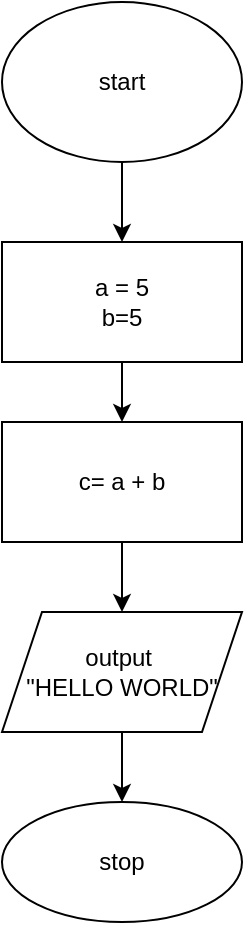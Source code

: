 <mxfile version="20.3.0" type="device"><diagram id="_RyBMy3biQCiAfR7Ot6H" name="Page-1"><mxGraphModel dx="1124" dy="600" grid="1" gridSize="10" guides="1" tooltips="1" connect="1" arrows="1" fold="1" page="1" pageScale="1" pageWidth="827" pageHeight="1169" math="0" shadow="0"><root><mxCell id="0"/><mxCell id="1" parent="0"/><mxCell id="tqaB9X4pQAxWz0mShLfs-3" value="" style="edgeStyle=orthogonalEdgeStyle;rounded=0;orthogonalLoop=1;jettySize=auto;html=1;" edge="1" parent="1" source="tqaB9X4pQAxWz0mShLfs-1" target="tqaB9X4pQAxWz0mShLfs-2"><mxGeometry relative="1" as="geometry"/></mxCell><mxCell id="tqaB9X4pQAxWz0mShLfs-1" value="start" style="ellipse;whiteSpace=wrap;html=1;" vertex="1" parent="1"><mxGeometry x="330" y="220" width="120" height="80" as="geometry"/></mxCell><mxCell id="tqaB9X4pQAxWz0mShLfs-5" value="" style="edgeStyle=orthogonalEdgeStyle;rounded=0;orthogonalLoop=1;jettySize=auto;html=1;" edge="1" parent="1" source="tqaB9X4pQAxWz0mShLfs-2" target="tqaB9X4pQAxWz0mShLfs-4"><mxGeometry relative="1" as="geometry"/></mxCell><mxCell id="tqaB9X4pQAxWz0mShLfs-2" value="a = 5&lt;br&gt;b=5" style="whiteSpace=wrap;html=1;" vertex="1" parent="1"><mxGeometry x="330" y="340" width="120" height="60" as="geometry"/></mxCell><mxCell id="tqaB9X4pQAxWz0mShLfs-7" value="" style="edgeStyle=orthogonalEdgeStyle;rounded=0;orthogonalLoop=1;jettySize=auto;html=1;" edge="1" parent="1" source="tqaB9X4pQAxWz0mShLfs-4" target="tqaB9X4pQAxWz0mShLfs-6"><mxGeometry relative="1" as="geometry"/></mxCell><mxCell id="tqaB9X4pQAxWz0mShLfs-4" value="c= a + b" style="whiteSpace=wrap;html=1;" vertex="1" parent="1"><mxGeometry x="330" y="430" width="120" height="60" as="geometry"/></mxCell><mxCell id="tqaB9X4pQAxWz0mShLfs-9" value="" style="edgeStyle=orthogonalEdgeStyle;rounded=0;orthogonalLoop=1;jettySize=auto;html=1;" edge="1" parent="1" source="tqaB9X4pQAxWz0mShLfs-6" target="tqaB9X4pQAxWz0mShLfs-8"><mxGeometry relative="1" as="geometry"/></mxCell><mxCell id="tqaB9X4pQAxWz0mShLfs-6" value="output&amp;nbsp;&lt;br&gt;&quot;HELLO WORLD&quot;" style="shape=parallelogram;perimeter=parallelogramPerimeter;whiteSpace=wrap;html=1;fixedSize=1;" vertex="1" parent="1"><mxGeometry x="330" y="525" width="120" height="60" as="geometry"/></mxCell><mxCell id="tqaB9X4pQAxWz0mShLfs-8" value="stop" style="ellipse;whiteSpace=wrap;html=1;" vertex="1" parent="1"><mxGeometry x="330" y="620" width="120" height="60" as="geometry"/></mxCell></root></mxGraphModel></diagram></mxfile>